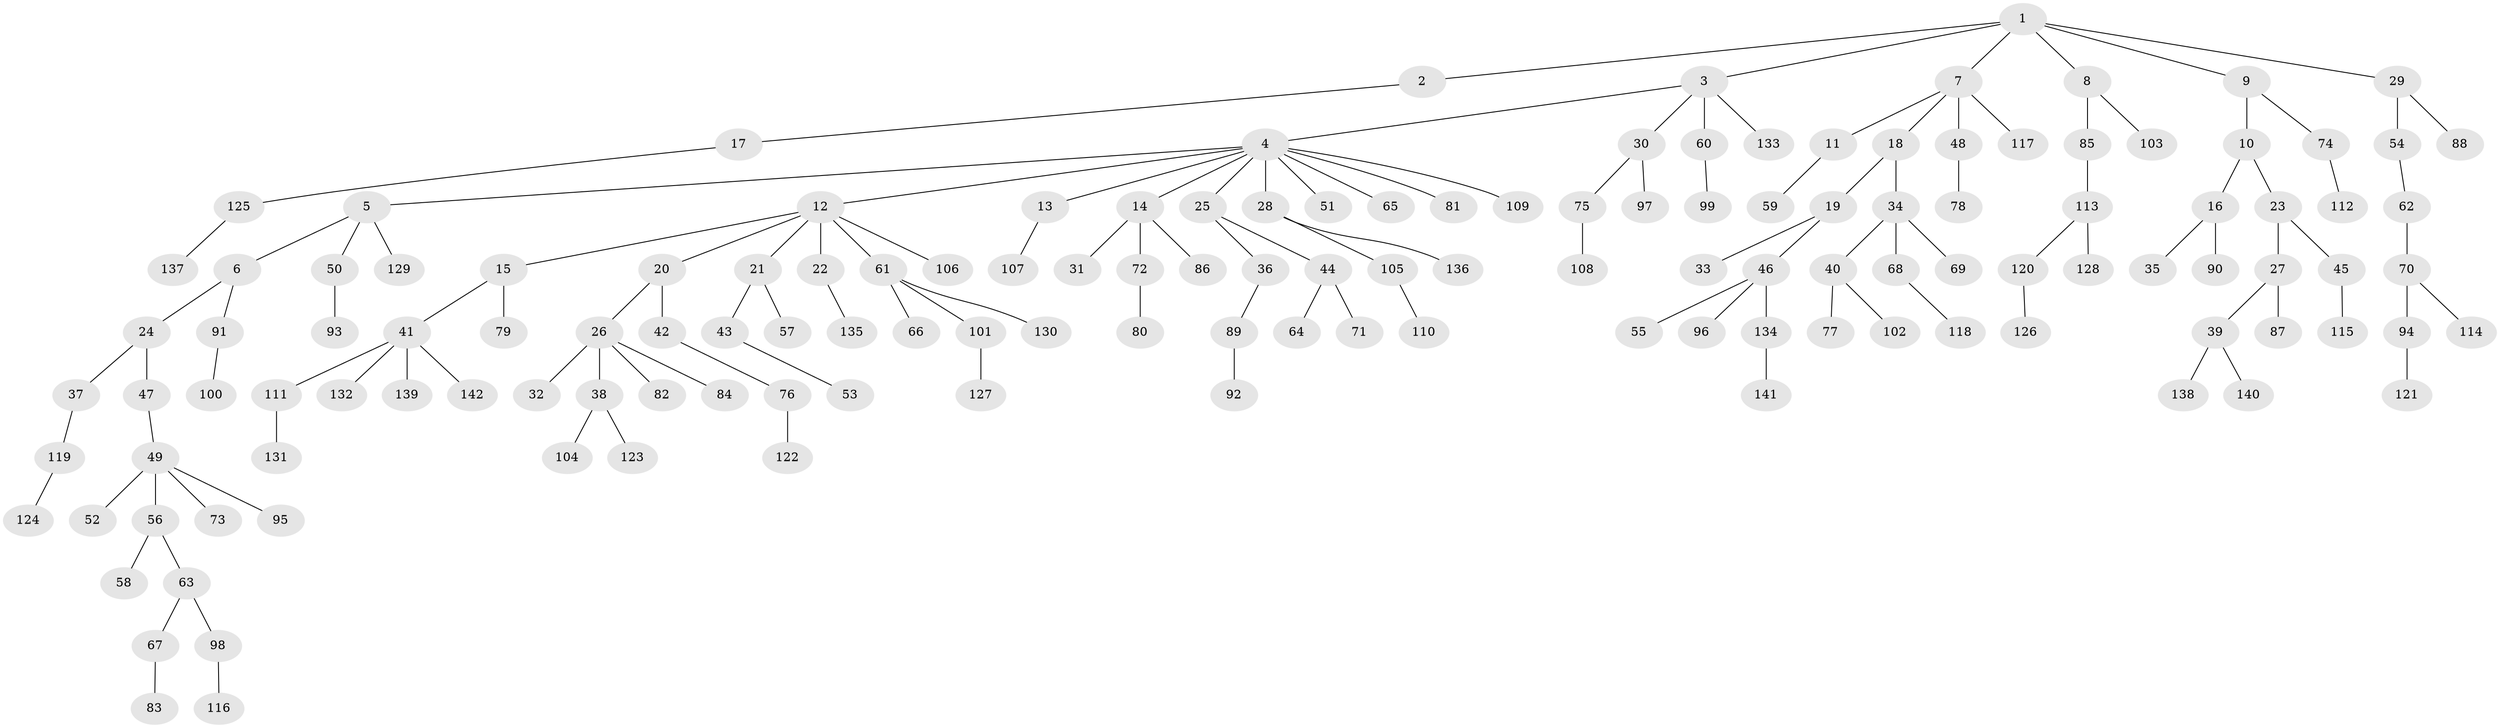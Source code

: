 // Generated by graph-tools (version 1.1) at 2025/36/03/09/25 02:36:48]
// undirected, 142 vertices, 141 edges
graph export_dot {
graph [start="1"]
  node [color=gray90,style=filled];
  1;
  2;
  3;
  4;
  5;
  6;
  7;
  8;
  9;
  10;
  11;
  12;
  13;
  14;
  15;
  16;
  17;
  18;
  19;
  20;
  21;
  22;
  23;
  24;
  25;
  26;
  27;
  28;
  29;
  30;
  31;
  32;
  33;
  34;
  35;
  36;
  37;
  38;
  39;
  40;
  41;
  42;
  43;
  44;
  45;
  46;
  47;
  48;
  49;
  50;
  51;
  52;
  53;
  54;
  55;
  56;
  57;
  58;
  59;
  60;
  61;
  62;
  63;
  64;
  65;
  66;
  67;
  68;
  69;
  70;
  71;
  72;
  73;
  74;
  75;
  76;
  77;
  78;
  79;
  80;
  81;
  82;
  83;
  84;
  85;
  86;
  87;
  88;
  89;
  90;
  91;
  92;
  93;
  94;
  95;
  96;
  97;
  98;
  99;
  100;
  101;
  102;
  103;
  104;
  105;
  106;
  107;
  108;
  109;
  110;
  111;
  112;
  113;
  114;
  115;
  116;
  117;
  118;
  119;
  120;
  121;
  122;
  123;
  124;
  125;
  126;
  127;
  128;
  129;
  130;
  131;
  132;
  133;
  134;
  135;
  136;
  137;
  138;
  139;
  140;
  141;
  142;
  1 -- 2;
  1 -- 3;
  1 -- 7;
  1 -- 8;
  1 -- 9;
  1 -- 29;
  2 -- 17;
  3 -- 4;
  3 -- 30;
  3 -- 60;
  3 -- 133;
  4 -- 5;
  4 -- 12;
  4 -- 13;
  4 -- 14;
  4 -- 25;
  4 -- 28;
  4 -- 51;
  4 -- 65;
  4 -- 81;
  4 -- 109;
  5 -- 6;
  5 -- 50;
  5 -- 129;
  6 -- 24;
  6 -- 91;
  7 -- 11;
  7 -- 18;
  7 -- 48;
  7 -- 117;
  8 -- 85;
  8 -- 103;
  9 -- 10;
  9 -- 74;
  10 -- 16;
  10 -- 23;
  11 -- 59;
  12 -- 15;
  12 -- 20;
  12 -- 21;
  12 -- 22;
  12 -- 61;
  12 -- 106;
  13 -- 107;
  14 -- 31;
  14 -- 72;
  14 -- 86;
  15 -- 41;
  15 -- 79;
  16 -- 35;
  16 -- 90;
  17 -- 125;
  18 -- 19;
  18 -- 34;
  19 -- 33;
  19 -- 46;
  20 -- 26;
  20 -- 42;
  21 -- 43;
  21 -- 57;
  22 -- 135;
  23 -- 27;
  23 -- 45;
  24 -- 37;
  24 -- 47;
  25 -- 36;
  25 -- 44;
  26 -- 32;
  26 -- 38;
  26 -- 82;
  26 -- 84;
  27 -- 39;
  27 -- 87;
  28 -- 105;
  28 -- 136;
  29 -- 54;
  29 -- 88;
  30 -- 75;
  30 -- 97;
  34 -- 40;
  34 -- 68;
  34 -- 69;
  36 -- 89;
  37 -- 119;
  38 -- 104;
  38 -- 123;
  39 -- 138;
  39 -- 140;
  40 -- 77;
  40 -- 102;
  41 -- 111;
  41 -- 132;
  41 -- 139;
  41 -- 142;
  42 -- 76;
  43 -- 53;
  44 -- 64;
  44 -- 71;
  45 -- 115;
  46 -- 55;
  46 -- 96;
  46 -- 134;
  47 -- 49;
  48 -- 78;
  49 -- 52;
  49 -- 56;
  49 -- 73;
  49 -- 95;
  50 -- 93;
  54 -- 62;
  56 -- 58;
  56 -- 63;
  60 -- 99;
  61 -- 66;
  61 -- 101;
  61 -- 130;
  62 -- 70;
  63 -- 67;
  63 -- 98;
  67 -- 83;
  68 -- 118;
  70 -- 94;
  70 -- 114;
  72 -- 80;
  74 -- 112;
  75 -- 108;
  76 -- 122;
  85 -- 113;
  89 -- 92;
  91 -- 100;
  94 -- 121;
  98 -- 116;
  101 -- 127;
  105 -- 110;
  111 -- 131;
  113 -- 120;
  113 -- 128;
  119 -- 124;
  120 -- 126;
  125 -- 137;
  134 -- 141;
}
